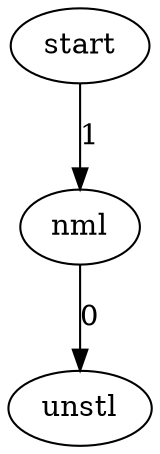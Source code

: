 digraph G {
    start [init=1][match=0];
    nml [init=0][match=0];
    unstl [init=0][match=1];
    start -> nml  [label="1"][reset="{0}"];
    nml -> unstl  [label="0"];
}
/*
The following pattern may be good.
digraph G {
    start [init=1][match=0];
    nml [init=0][match=0];
    unstl [init=0][match=0];
    stl [init=0][match=1];
    start -> nml  [label="1"][reset="{0}"];
    nml -> unstl  [label="0"];
    unstl -> stl  [label="1"][guard="{x0 > 100}"];
}

*/
